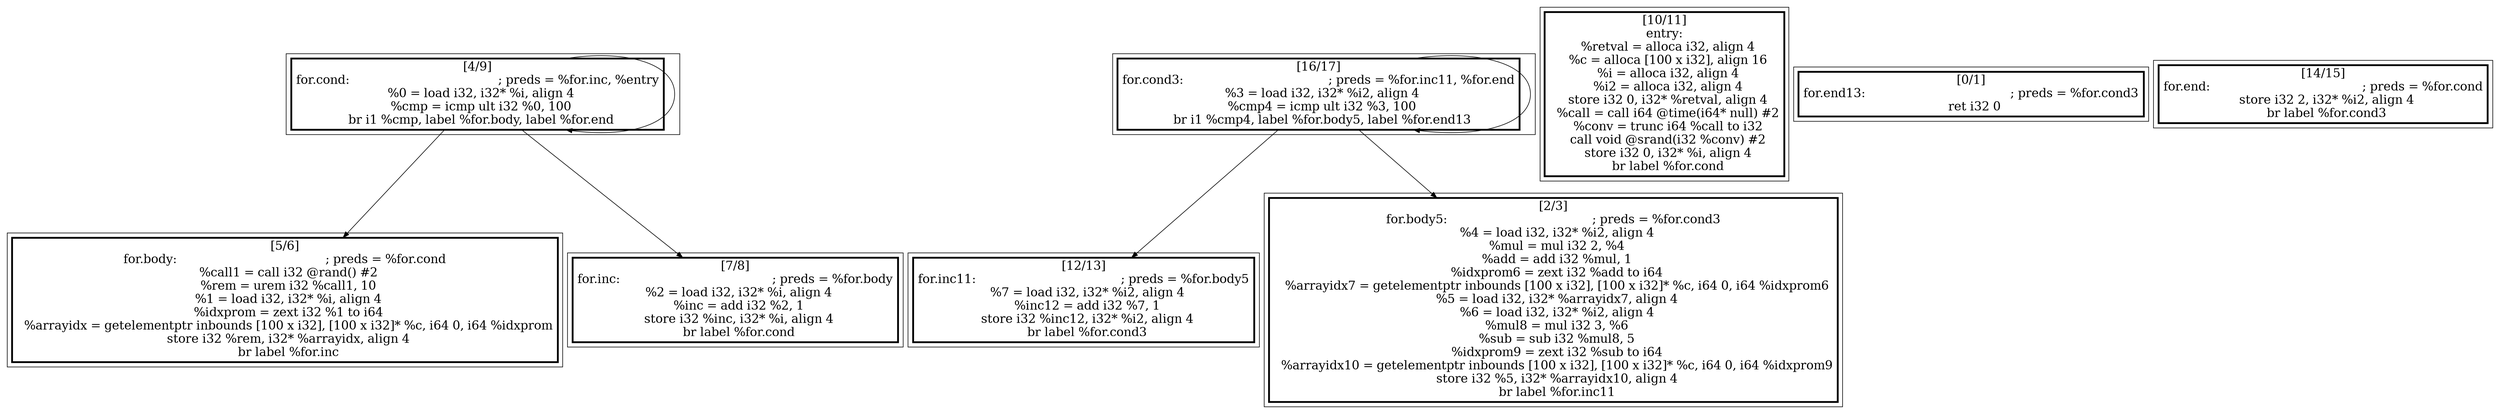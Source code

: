 
digraph G {



node42->node40 [ ]
node42->node42 [ ]
node42->node44 [ ]
node39->node41 [ ]
node39->node39 [ ]
node39->node37 [ ]


subgraph cluster8 {


node44 [penwidth=3.0,fontsize=20,shape=rectangle,label="[7/8]
for.inc:                                          ; preds = %for.body
  %2 = load i32, i32* %i, align 4
  %inc = add i32 %2, 1
  store i32 %inc, i32* %i, align 4
  br label %for.cond
" ]



}

subgraph cluster7 {


node43 [penwidth=3.0,fontsize=20,shape=rectangle,label="[10/11]
entry:
  %retval = alloca i32, align 4
  %c = alloca [100 x i32], align 16
  %i = alloca i32, align 4
  %i2 = alloca i32, align 4
  store i32 0, i32* %retval, align 4
  %call = call i64 @time(i64* null) #2
  %conv = trunc i64 %call to i32
  call void @srand(i32 %conv) #2
  store i32 0, i32* %i, align 4
  br label %for.cond
" ]



}

subgraph cluster6 {


node42 [penwidth=3.0,fontsize=20,shape=rectangle,label="[4/9]
for.cond:                                         ; preds = %for.inc, %entry
  %0 = load i32, i32* %i, align 4
  %cmp = icmp ult i32 %0, 100
  br i1 %cmp, label %for.body, label %for.end
" ]



}

subgraph cluster0 {


node36 [penwidth=3.0,fontsize=20,shape=rectangle,label="[0/1]
for.end13:                                        ; preds = %for.cond3
  ret i32 0
" ]



}

subgraph cluster5 {


node41 [penwidth=3.0,fontsize=20,shape=rectangle,label="[12/13]
for.inc11:                                        ; preds = %for.body5
  %7 = load i32, i32* %i2, align 4
  %inc12 = add i32 %7, 1
  store i32 %inc12, i32* %i2, align 4
  br label %for.cond3
" ]



}

subgraph cluster1 {


node37 [penwidth=3.0,fontsize=20,shape=rectangle,label="[2/3]
for.body5:                                        ; preds = %for.cond3
  %4 = load i32, i32* %i2, align 4
  %mul = mul i32 2, %4
  %add = add i32 %mul, 1
  %idxprom6 = zext i32 %add to i64
  %arrayidx7 = getelementptr inbounds [100 x i32], [100 x i32]* %c, i64 0, i64 %idxprom6
  %5 = load i32, i32* %arrayidx7, align 4
  %6 = load i32, i32* %i2, align 4
  %mul8 = mul i32 3, %6
  %sub = sub i32 %mul8, 5
  %idxprom9 = zext i32 %sub to i64
  %arrayidx10 = getelementptr inbounds [100 x i32], [100 x i32]* %c, i64 0, i64 %idxprom9
  store i32 %5, i32* %arrayidx10, align 4
  br label %for.inc11
" ]



}

subgraph cluster2 {


node38 [penwidth=3.0,fontsize=20,shape=rectangle,label="[14/15]
for.end:                                          ; preds = %for.cond
  store i32 2, i32* %i2, align 4
  br label %for.cond3
" ]



}

subgraph cluster3 {


node39 [penwidth=3.0,fontsize=20,shape=rectangle,label="[16/17]
for.cond3:                                        ; preds = %for.inc11, %for.end
  %3 = load i32, i32* %i2, align 4
  %cmp4 = icmp ult i32 %3, 100
  br i1 %cmp4, label %for.body5, label %for.end13
" ]



}

subgraph cluster4 {


node40 [penwidth=3.0,fontsize=20,shape=rectangle,label="[5/6]
for.body:                                         ; preds = %for.cond
  %call1 = call i32 @rand() #2
  %rem = urem i32 %call1, 10
  %1 = load i32, i32* %i, align 4
  %idxprom = zext i32 %1 to i64
  %arrayidx = getelementptr inbounds [100 x i32], [100 x i32]* %c, i64 0, i64 %idxprom
  store i32 %rem, i32* %arrayidx, align 4
  br label %for.inc
" ]



}

}
